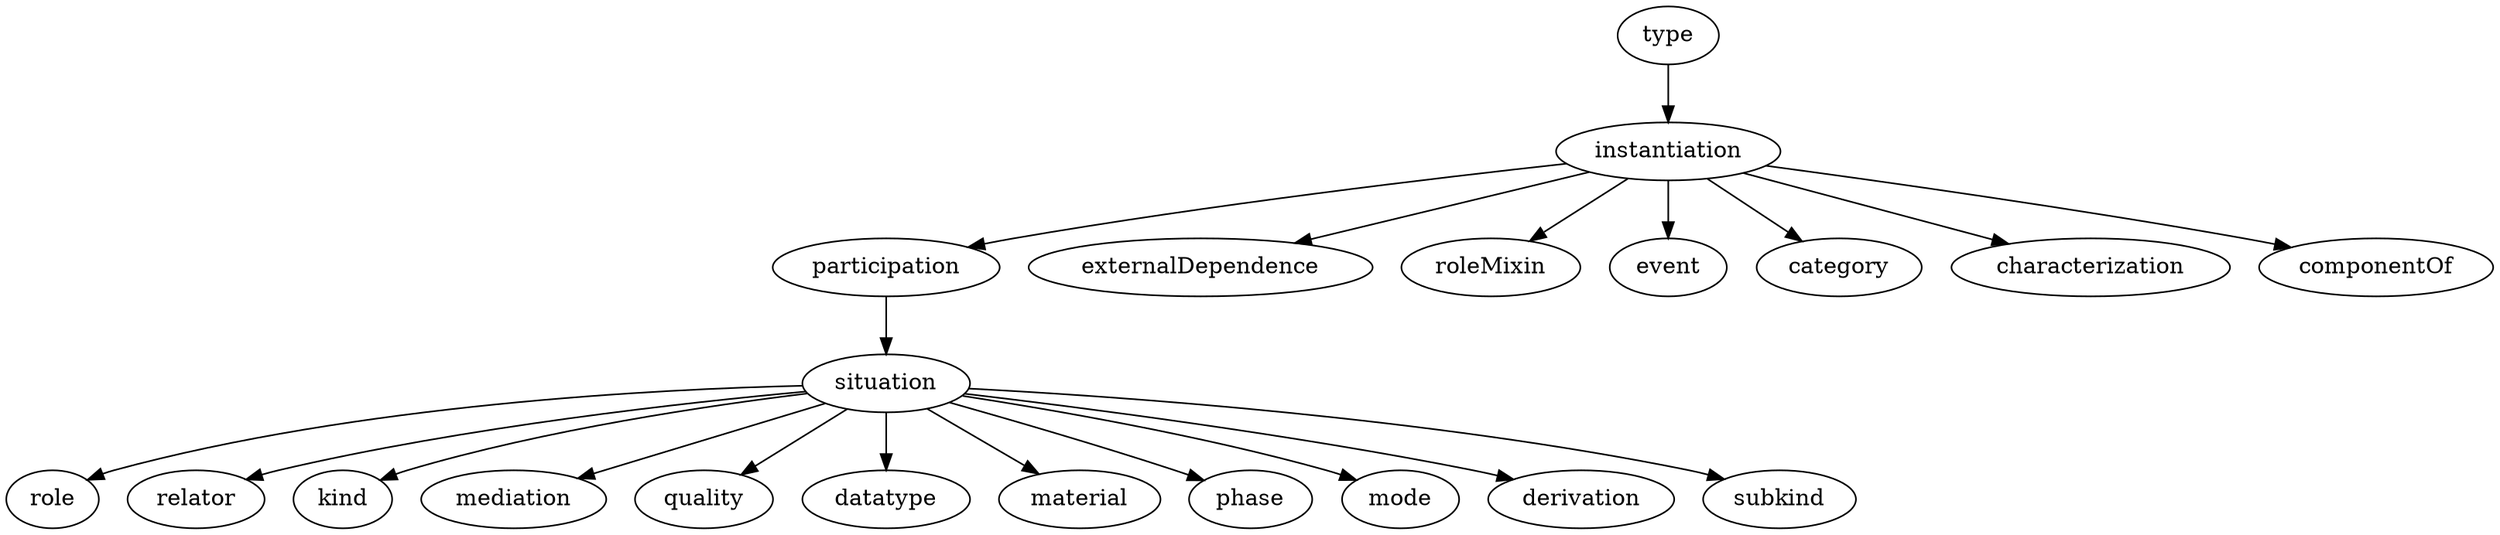 strict digraph  {
type;
instantiation;
participation;
externalDependence;
roleMixin;
event;
category;
characterization;
componentOf;
situation;
role;
relator;
kind;
mediation;
quality;
datatype;
material;
phase;
mode;
derivation;
subkind;
type -> instantiation;
instantiation -> participation;
instantiation -> externalDependence;
instantiation -> roleMixin;
instantiation -> event;
instantiation -> category;
instantiation -> characterization;
instantiation -> componentOf;
participation -> situation;
situation -> role;
situation -> relator;
situation -> kind;
situation -> mediation;
situation -> quality;
situation -> datatype;
situation -> material;
situation -> phase;
situation -> mode;
situation -> derivation;
situation -> subkind;
}
